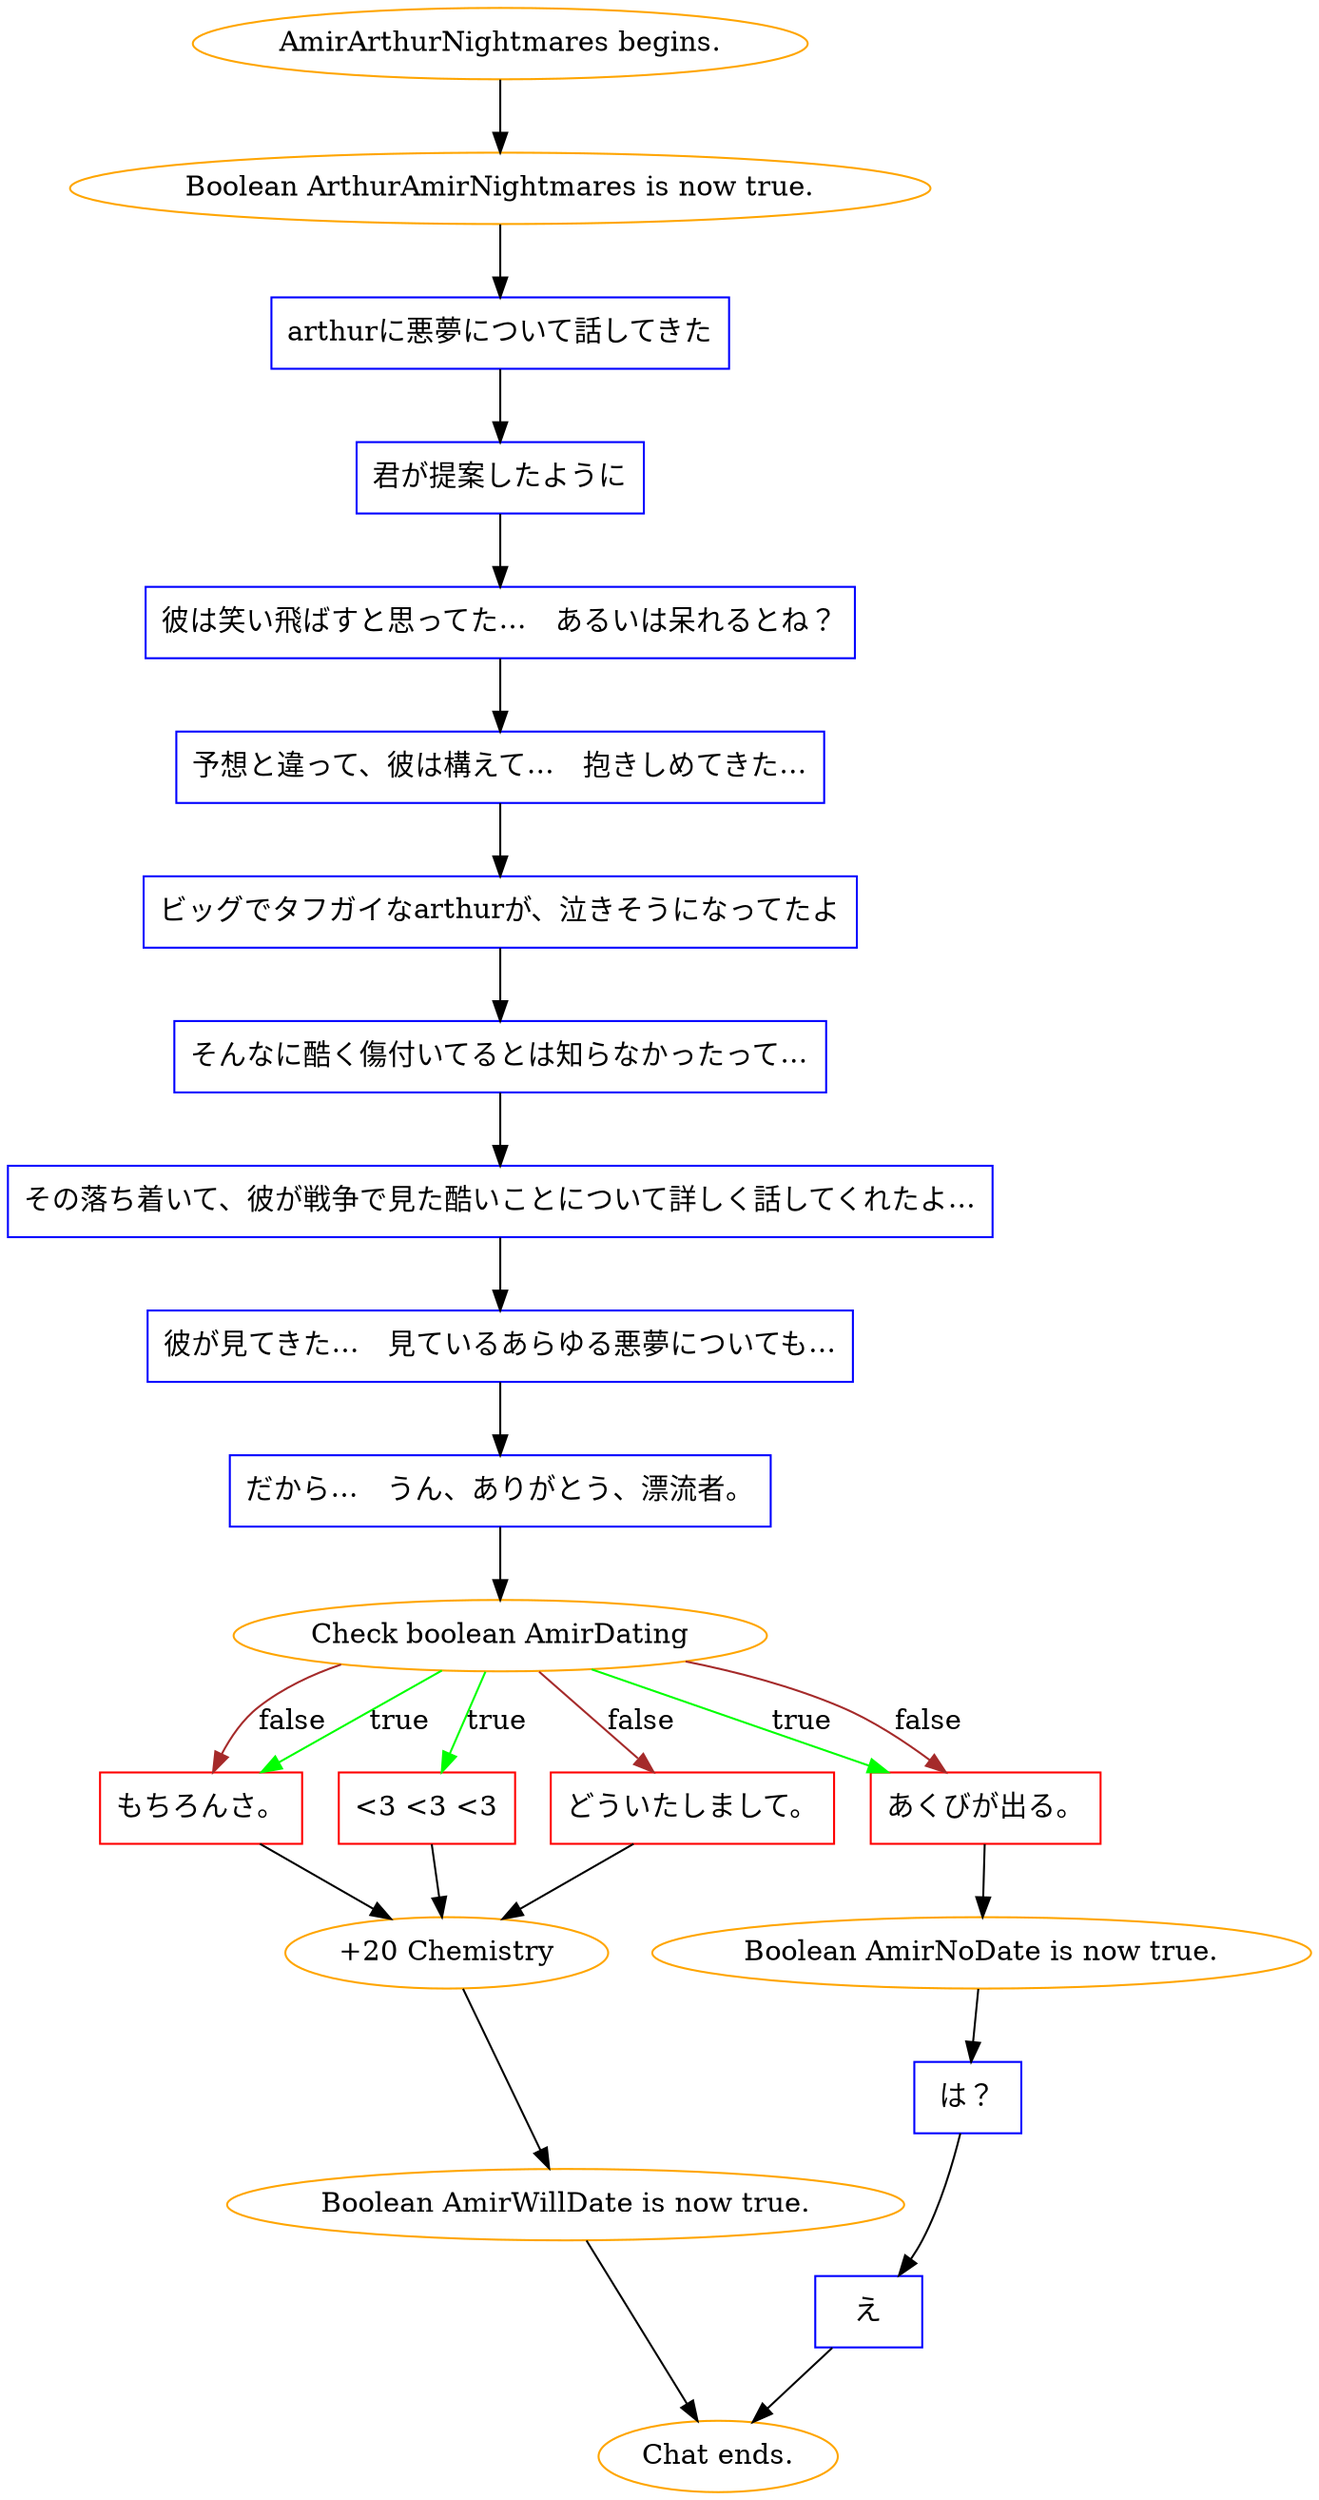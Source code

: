 digraph {
	"AmirArthurNightmares begins." [color=orange];
		"AmirArthurNightmares begins." -> j3012375539;
	j3012375539 [label="Boolean ArthurAmirNightmares is now true.",color=orange];
		j3012375539 -> j3730364171;
	j3730364171 [label="arthurに悪夢について話してきた",shape=box,color=blue];
		j3730364171 -> j2873974041;
	j2873974041 [label="君が提案したように",shape=box,color=blue];
		j2873974041 -> j737021999;
	j737021999 [label="彼は笑い飛ばすと思ってた…　あるいは呆れるとね？",shape=box,color=blue];
		j737021999 -> j1466435867;
	j1466435867 [label="予想と違って、彼は構えて…　抱きしめてきた…",shape=box,color=blue];
		j1466435867 -> j2597962427;
	j2597962427 [label="ビッグでタフガイなarthurが、泣きそうになってたよ",shape=box,color=blue];
		j2597962427 -> j62974468;
	j62974468 [label="そんなに酷く傷付いてるとは知らなかったって…",shape=box,color=blue];
		j62974468 -> j566308600;
	j566308600 [label="その落ち着いて、彼が戦争で見た酷いことについて詳しく話してくれたよ…",shape=box,color=blue];
		j566308600 -> j2211130966;
	j2211130966 [label="彼が見てきた…　見ているあらゆる悪夢についても…",shape=box,color=blue];
		j2211130966 -> j2493120188;
	j2493120188 [label="だから…　うん、ありがとう、漂流者。",shape=box,color=blue];
		j2493120188 -> j657276632;
	j657276632 [label="Check boolean AmirDating",color=orange];
		j657276632 -> j4018830980 [label=true,color=green];
		j657276632 -> j3120998370 [label=true,color=green];
		j657276632 -> j936148362 [label=true,color=green];
		j657276632 -> j3120998370 [label=false,color=brown];
		j657276632 -> j936148362 [label=false,color=brown];
		j657276632 -> j2734179943 [label=false,color=brown];
	j4018830980 [label="<3 <3 <3",shape=box,color=red];
		j4018830980 -> j971083784;
	j3120998370 [label="もちろんさ。",shape=box,color=red];
		j3120998370 -> j971083784;
	j936148362 [label="あくびが出る。",shape=box,color=red];
		j936148362 -> j2709055384;
	j2734179943 [label="どういたしまして。",shape=box,color=red];
		j2734179943 -> j971083784;
	j971083784 [label="+20 Chemistry",color=orange];
		j971083784 -> j1538486228;
	j2709055384 [label="Boolean AmirNoDate is now true.",color=orange];
		j2709055384 -> j2477450308;
	j1538486228 [label="Boolean AmirWillDate is now true.",color=orange];
		j1538486228 -> "Chat ends.";
	j2477450308 [label="は？",shape=box,color=blue];
		j2477450308 -> j2629797757;
	"Chat ends." [color=orange];
	j2629797757 [label="え",shape=box,color=blue];
		j2629797757 -> "Chat ends.";
}